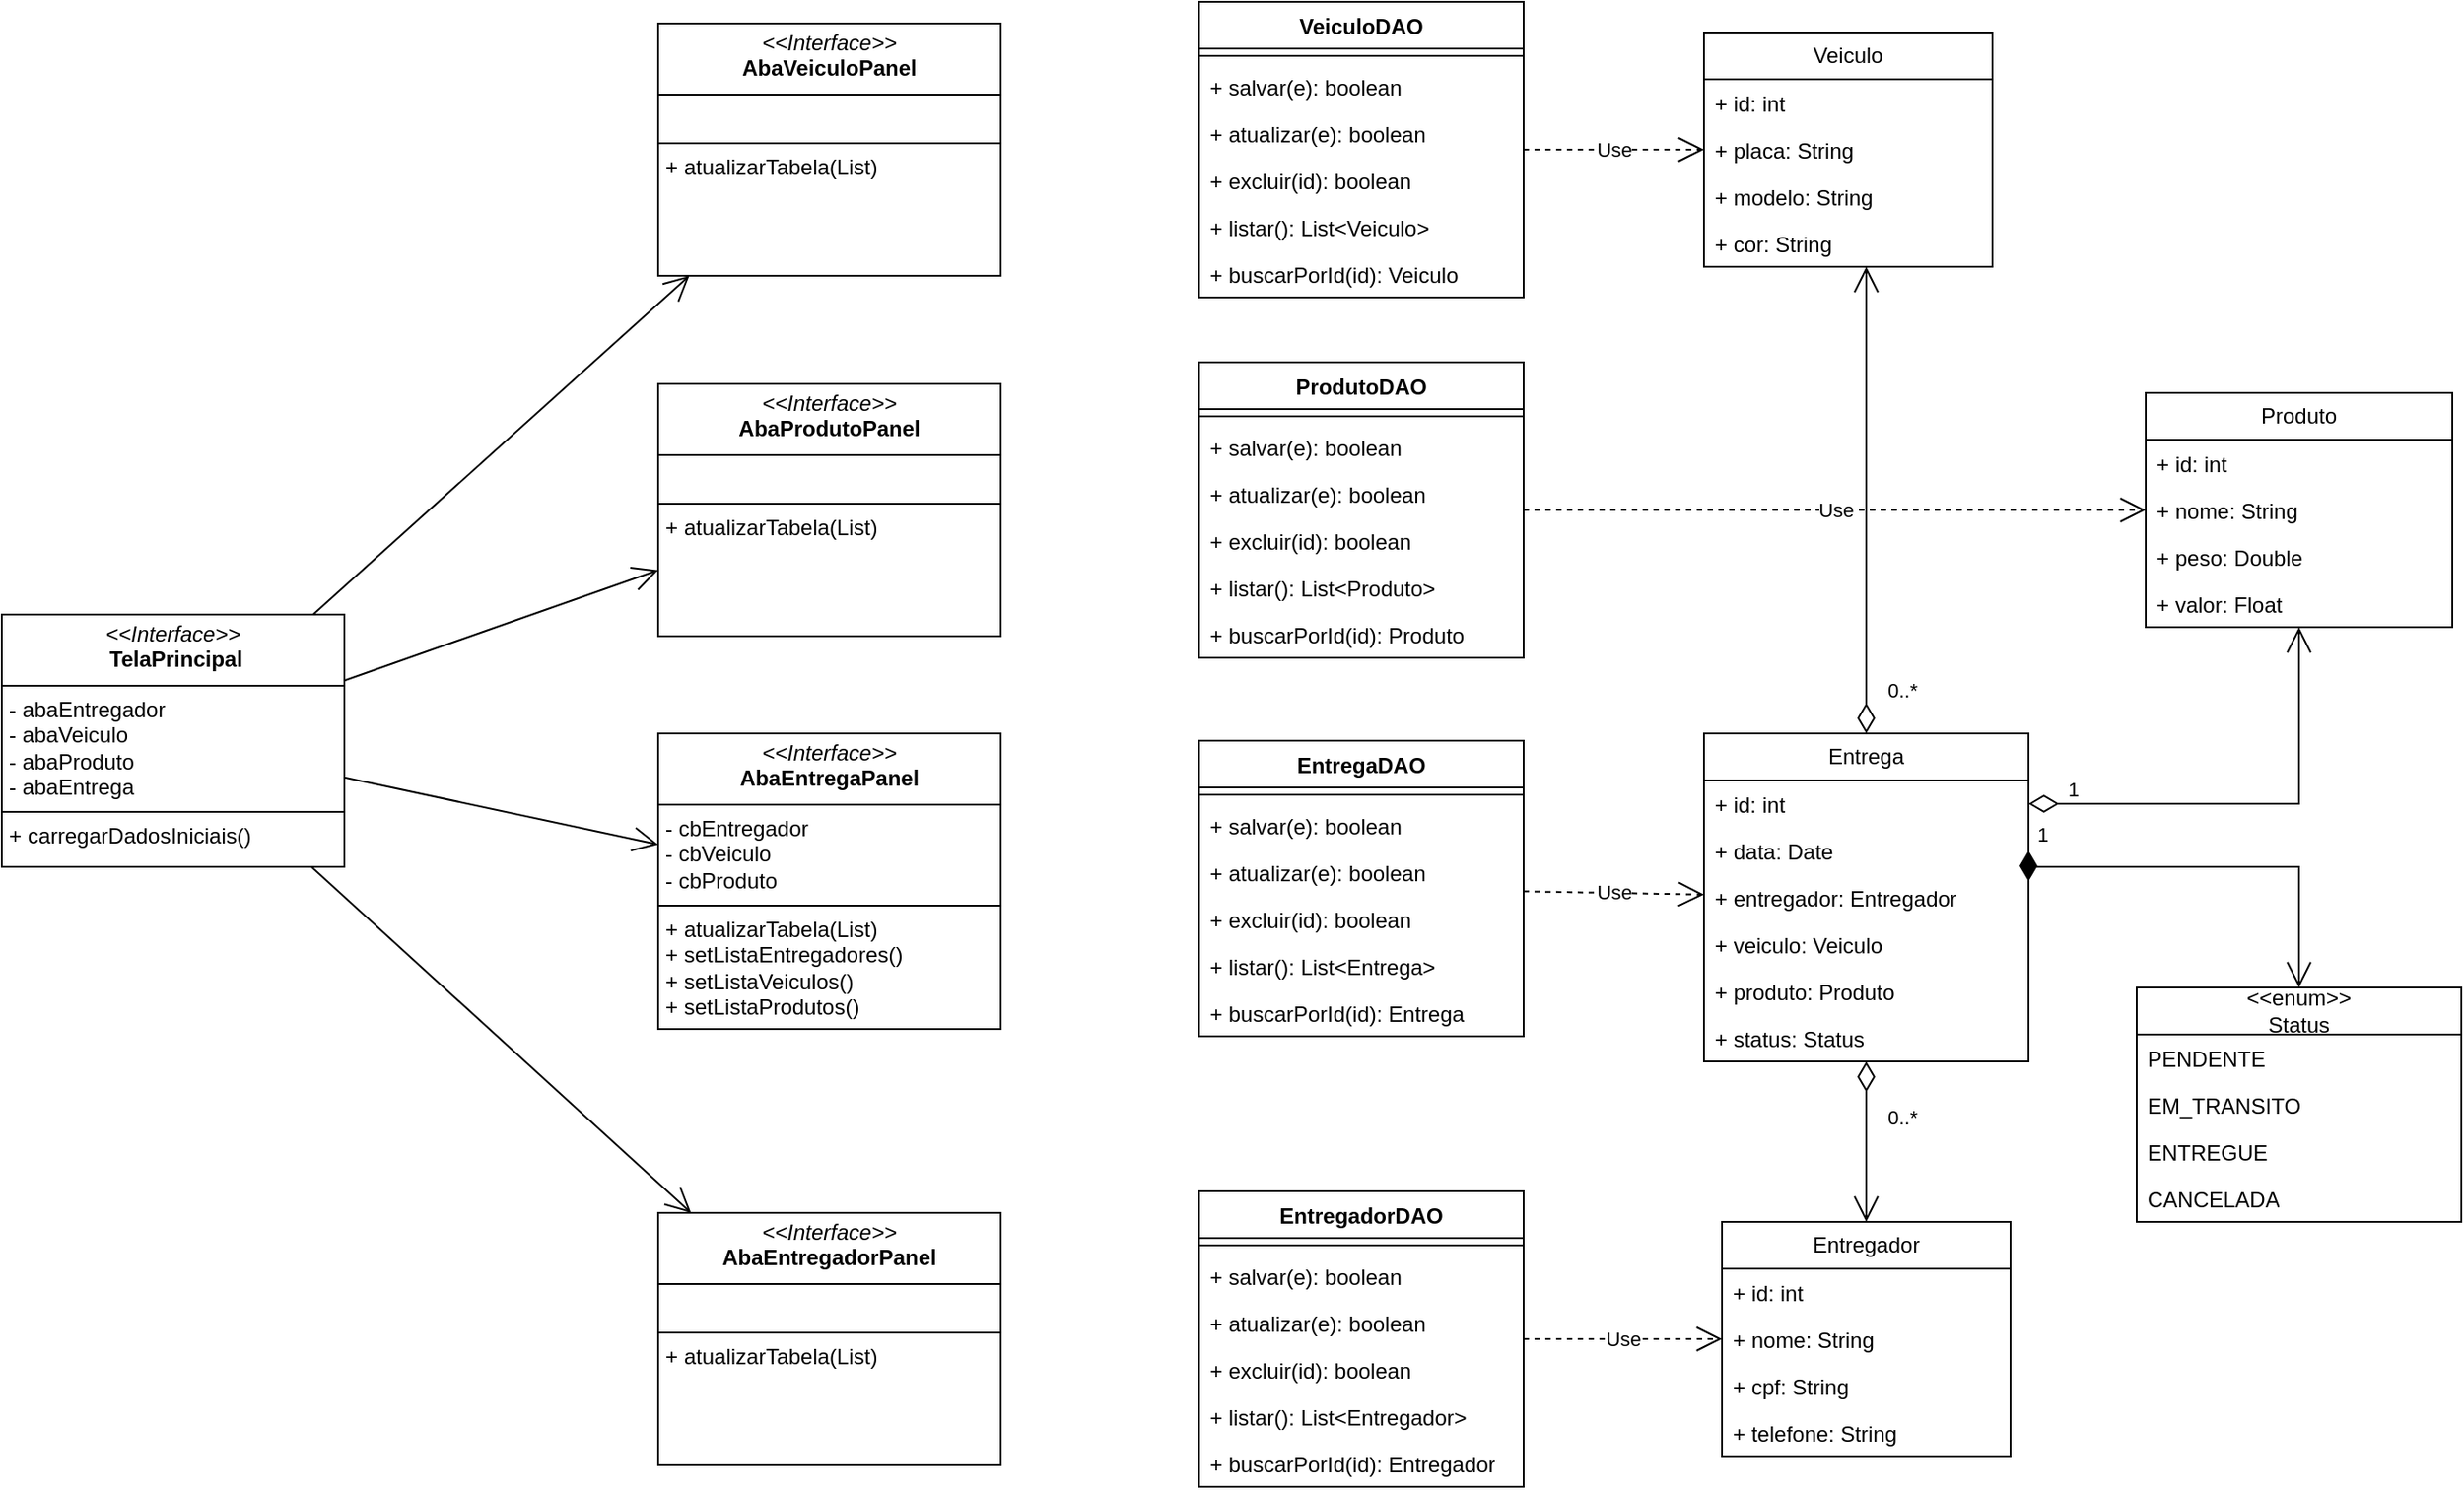 <mxfile scale="1" border="0" version="27.1.1">
  <diagram name="Página-1" id="ZHGlXteVDGAkK2xI5bTG">
    <mxGraphModel dx="2253" dy="777" grid="1" gridSize="10" guides="1" tooltips="1" connect="1" arrows="1" fold="1" page="1" pageScale="1" pageWidth="827" pageHeight="1169" math="0" shadow="0">
      <root>
        <mxCell id="0" />
        <mxCell id="1" parent="0" />
        <mxCell id="PW-5qr_v8eehe3kTVdoP-1" value="Entregador" style="swimlane;fontStyle=0;childLayout=stackLayout;horizontal=1;startSize=26;fillColor=none;horizontalStack=0;resizeParent=1;resizeParentMax=0;resizeLast=0;collapsible=1;marginBottom=0;whiteSpace=wrap;html=1;" parent="1" vertex="1">
          <mxGeometry x="350" y="797" width="160" height="130" as="geometry" />
        </mxCell>
        <mxCell id="PW-5qr_v8eehe3kTVdoP-2" value="&lt;div&gt;+ id: int&lt;/div&gt;" style="text;strokeColor=none;fillColor=none;align=left;verticalAlign=top;spacingLeft=4;spacingRight=4;overflow=hidden;rotatable=0;points=[[0,0.5],[1,0.5]];portConstraint=eastwest;whiteSpace=wrap;html=1;" parent="PW-5qr_v8eehe3kTVdoP-1" vertex="1">
          <mxGeometry y="26" width="160" height="26" as="geometry" />
        </mxCell>
        <mxCell id="PW-5qr_v8eehe3kTVdoP-3" value="&lt;div&gt;+ nome: String&amp;nbsp;&lt;/div&gt;" style="text;strokeColor=none;fillColor=none;align=left;verticalAlign=top;spacingLeft=4;spacingRight=4;overflow=hidden;rotatable=0;points=[[0,0.5],[1,0.5]];portConstraint=eastwest;whiteSpace=wrap;html=1;" parent="PW-5qr_v8eehe3kTVdoP-1" vertex="1">
          <mxGeometry y="52" width="160" height="26" as="geometry" />
        </mxCell>
        <mxCell id="PW-5qr_v8eehe3kTVdoP-4" value="&lt;div&gt;+ cpf: String&lt;/div&gt;" style="text;strokeColor=none;fillColor=none;align=left;verticalAlign=top;spacingLeft=4;spacingRight=4;overflow=hidden;rotatable=0;points=[[0,0.5],[1,0.5]];portConstraint=eastwest;whiteSpace=wrap;html=1;" parent="PW-5qr_v8eehe3kTVdoP-1" vertex="1">
          <mxGeometry y="78" width="160" height="26" as="geometry" />
        </mxCell>
        <mxCell id="PW-5qr_v8eehe3kTVdoP-6" value="+ telefone: String" style="text;strokeColor=none;fillColor=none;align=left;verticalAlign=top;spacingLeft=4;spacingRight=4;overflow=hidden;rotatable=0;points=[[0,0.5],[1,0.5]];portConstraint=eastwest;whiteSpace=wrap;html=1;" parent="PW-5qr_v8eehe3kTVdoP-1" vertex="1">
          <mxGeometry y="104" width="160" height="26" as="geometry" />
        </mxCell>
        <mxCell id="PW-5qr_v8eehe3kTVdoP-8" value="Veiculo" style="swimlane;fontStyle=0;childLayout=stackLayout;horizontal=1;startSize=26;fillColor=none;horizontalStack=0;resizeParent=1;resizeParentMax=0;resizeLast=0;collapsible=1;marginBottom=0;whiteSpace=wrap;html=1;" parent="1" vertex="1">
          <mxGeometry x="340" y="137" width="160" height="130" as="geometry" />
        </mxCell>
        <mxCell id="PW-5qr_v8eehe3kTVdoP-9" value="+ id: int" style="text;strokeColor=none;fillColor=none;align=left;verticalAlign=top;spacingLeft=4;spacingRight=4;overflow=hidden;rotatable=0;points=[[0,0.5],[1,0.5]];portConstraint=eastwest;whiteSpace=wrap;html=1;" parent="PW-5qr_v8eehe3kTVdoP-8" vertex="1">
          <mxGeometry y="26" width="160" height="26" as="geometry" />
        </mxCell>
        <mxCell id="PW-5qr_v8eehe3kTVdoP-10" value="+ placa: String" style="text;strokeColor=none;fillColor=none;align=left;verticalAlign=top;spacingLeft=4;spacingRight=4;overflow=hidden;rotatable=0;points=[[0,0.5],[1,0.5]];portConstraint=eastwest;whiteSpace=wrap;html=1;" parent="PW-5qr_v8eehe3kTVdoP-8" vertex="1">
          <mxGeometry y="52" width="160" height="26" as="geometry" />
        </mxCell>
        <mxCell id="PW-5qr_v8eehe3kTVdoP-11" value="+ modelo: String" style="text;strokeColor=none;fillColor=none;align=left;verticalAlign=top;spacingLeft=4;spacingRight=4;overflow=hidden;rotatable=0;points=[[0,0.5],[1,0.5]];portConstraint=eastwest;whiteSpace=wrap;html=1;" parent="PW-5qr_v8eehe3kTVdoP-8" vertex="1">
          <mxGeometry y="78" width="160" height="26" as="geometry" />
        </mxCell>
        <mxCell id="PW-5qr_v8eehe3kTVdoP-12" value="+ cor: String" style="text;strokeColor=none;fillColor=none;align=left;verticalAlign=top;spacingLeft=4;spacingRight=4;overflow=hidden;rotatable=0;points=[[0,0.5],[1,0.5]];portConstraint=eastwest;whiteSpace=wrap;html=1;" parent="PW-5qr_v8eehe3kTVdoP-8" vertex="1">
          <mxGeometry y="104" width="160" height="26" as="geometry" />
        </mxCell>
        <mxCell id="PW-5qr_v8eehe3kTVdoP-13" value="Entrega" style="swimlane;fontStyle=0;childLayout=stackLayout;horizontal=1;startSize=26;fillColor=none;horizontalStack=0;resizeParent=1;resizeParentMax=0;resizeLast=0;collapsible=1;marginBottom=0;whiteSpace=wrap;html=1;" parent="1" vertex="1">
          <mxGeometry x="340" y="526" width="180" height="182" as="geometry" />
        </mxCell>
        <mxCell id="PW-5qr_v8eehe3kTVdoP-14" value="+ id: int" style="text;strokeColor=none;fillColor=none;align=left;verticalAlign=top;spacingLeft=4;spacingRight=4;overflow=hidden;rotatable=0;points=[[0,0.5],[1,0.5]];portConstraint=eastwest;whiteSpace=wrap;html=1;" parent="PW-5qr_v8eehe3kTVdoP-13" vertex="1">
          <mxGeometry y="26" width="180" height="26" as="geometry" />
        </mxCell>
        <mxCell id="PW-5qr_v8eehe3kTVdoP-15" value="+ data: Date" style="text;strokeColor=none;fillColor=none;align=left;verticalAlign=top;spacingLeft=4;spacingRight=4;overflow=hidden;rotatable=0;points=[[0,0.5],[1,0.5]];portConstraint=eastwest;whiteSpace=wrap;html=1;" parent="PW-5qr_v8eehe3kTVdoP-13" vertex="1">
          <mxGeometry y="52" width="180" height="26" as="geometry" />
        </mxCell>
        <mxCell id="PW-5qr_v8eehe3kTVdoP-16" value="+ entregador: Entregador" style="text;strokeColor=none;fillColor=none;align=left;verticalAlign=top;spacingLeft=4;spacingRight=4;overflow=hidden;rotatable=0;points=[[0,0.5],[1,0.5]];portConstraint=eastwest;whiteSpace=wrap;html=1;" parent="PW-5qr_v8eehe3kTVdoP-13" vertex="1">
          <mxGeometry y="78" width="180" height="26" as="geometry" />
        </mxCell>
        <mxCell id="PW-5qr_v8eehe3kTVdoP-18" value="+ veiculo: Veiculo" style="text;strokeColor=none;fillColor=none;align=left;verticalAlign=top;spacingLeft=4;spacingRight=4;overflow=hidden;rotatable=0;points=[[0,0.5],[1,0.5]];portConstraint=eastwest;whiteSpace=wrap;html=1;" parent="PW-5qr_v8eehe3kTVdoP-13" vertex="1">
          <mxGeometry y="104" width="180" height="26" as="geometry" />
        </mxCell>
        <mxCell id="n2OOmHLEhy4S9kMF6AJf-1" value="+ produto: Produto" style="text;strokeColor=none;fillColor=none;align=left;verticalAlign=top;spacingLeft=4;spacingRight=4;overflow=hidden;rotatable=0;points=[[0,0.5],[1,0.5]];portConstraint=eastwest;whiteSpace=wrap;html=1;" parent="PW-5qr_v8eehe3kTVdoP-13" vertex="1">
          <mxGeometry y="130" width="180" height="26" as="geometry" />
        </mxCell>
        <mxCell id="PW-5qr_v8eehe3kTVdoP-17" value="+ status: Status" style="text;strokeColor=none;fillColor=none;align=left;verticalAlign=top;spacingLeft=4;spacingRight=4;overflow=hidden;rotatable=0;points=[[0,0.5],[1,0.5]];portConstraint=eastwest;whiteSpace=wrap;html=1;" parent="PW-5qr_v8eehe3kTVdoP-13" vertex="1">
          <mxGeometry y="156" width="180" height="26" as="geometry" />
        </mxCell>
        <mxCell id="PW-5qr_v8eehe3kTVdoP-19" value="&lt;div&gt;&amp;lt;&amp;lt;enum&amp;gt;&amp;gt;&lt;/div&gt;Status" style="swimlane;fontStyle=0;childLayout=stackLayout;horizontal=1;startSize=26;fillColor=none;horizontalStack=0;resizeParent=1;resizeParentMax=0;resizeLast=0;collapsible=1;marginBottom=0;whiteSpace=wrap;html=1;" parent="1" vertex="1">
          <mxGeometry x="580" y="667" width="180" height="130" as="geometry" />
        </mxCell>
        <mxCell id="PW-5qr_v8eehe3kTVdoP-20" value="PENDENTE" style="text;strokeColor=none;fillColor=none;align=left;verticalAlign=top;spacingLeft=4;spacingRight=4;overflow=hidden;rotatable=0;points=[[0,0.5],[1,0.5]];portConstraint=eastwest;whiteSpace=wrap;html=1;" parent="PW-5qr_v8eehe3kTVdoP-19" vertex="1">
          <mxGeometry y="26" width="180" height="26" as="geometry" />
        </mxCell>
        <mxCell id="PW-5qr_v8eehe3kTVdoP-21" value="EM_TRANSITO" style="text;strokeColor=none;fillColor=none;align=left;verticalAlign=top;spacingLeft=4;spacingRight=4;overflow=hidden;rotatable=0;points=[[0,0.5],[1,0.5]];portConstraint=eastwest;whiteSpace=wrap;html=1;" parent="PW-5qr_v8eehe3kTVdoP-19" vertex="1">
          <mxGeometry y="52" width="180" height="26" as="geometry" />
        </mxCell>
        <mxCell id="PW-5qr_v8eehe3kTVdoP-22" value="ENTREGUE" style="text;strokeColor=none;fillColor=none;align=left;verticalAlign=top;spacingLeft=4;spacingRight=4;overflow=hidden;rotatable=0;points=[[0,0.5],[1,0.5]];portConstraint=eastwest;whiteSpace=wrap;html=1;" parent="PW-5qr_v8eehe3kTVdoP-19" vertex="1">
          <mxGeometry y="78" width="180" height="26" as="geometry" />
        </mxCell>
        <mxCell id="PW-5qr_v8eehe3kTVdoP-23" value="CANCELADA" style="text;strokeColor=none;fillColor=none;align=left;verticalAlign=top;spacingLeft=4;spacingRight=4;overflow=hidden;rotatable=0;points=[[0,0.5],[1,0.5]];portConstraint=eastwest;whiteSpace=wrap;html=1;" parent="PW-5qr_v8eehe3kTVdoP-19" vertex="1">
          <mxGeometry y="104" width="180" height="26" as="geometry" />
        </mxCell>
        <mxCell id="PW-5qr_v8eehe3kTVdoP-28" value="1" style="endArrow=open;html=1;endSize=12;startArrow=diamondThin;startSize=14;startFill=1;edgeStyle=orthogonalEdgeStyle;align=left;verticalAlign=bottom;rounded=0;entryX=0.5;entryY=0;entryDx=0;entryDy=0;exitX=1;exitY=0.5;exitDx=0;exitDy=0;" parent="1" source="PW-5qr_v8eehe3kTVdoP-15" target="PW-5qr_v8eehe3kTVdoP-19" edge="1">
          <mxGeometry x="-1" y="3" relative="1" as="geometry">
            <mxPoint x="640" y="620" as="sourcePoint" />
            <mxPoint x="620" y="681" as="targetPoint" />
            <mxPoint as="offset" />
            <Array as="points">
              <mxPoint x="520" y="600" />
              <mxPoint x="670" y="600" />
            </Array>
          </mxGeometry>
        </mxCell>
        <mxCell id="PW-5qr_v8eehe3kTVdoP-29" value="0..*" style="endArrow=open;html=1;endSize=12;startArrow=diamondThin;startSize=14;startFill=0;edgeStyle=orthogonalEdgeStyle;align=left;verticalAlign=bottom;rounded=0;" parent="1" source="PW-5qr_v8eehe3kTVdoP-13" target="PW-5qr_v8eehe3kTVdoP-1" edge="1">
          <mxGeometry x="-0.111" y="10" relative="1" as="geometry">
            <mxPoint x="684" y="810" as="sourcePoint" />
            <mxPoint x="520" y="901" as="targetPoint" />
            <Array as="points">
              <mxPoint x="430" y="570" />
              <mxPoint x="430" y="570" />
            </Array>
            <mxPoint as="offset" />
          </mxGeometry>
        </mxCell>
        <mxCell id="PW-5qr_v8eehe3kTVdoP-30" value="0..*" style="endArrow=open;html=1;endSize=12;startArrow=diamondThin;startSize=14;startFill=0;edgeStyle=orthogonalEdgeStyle;align=left;verticalAlign=bottom;rounded=0;exitX=0.5;exitY=0;exitDx=0;exitDy=0;" parent="1" source="PW-5qr_v8eehe3kTVdoP-13" target="PW-5qr_v8eehe3kTVdoP-8" edge="1">
          <mxGeometry x="-0.883" y="-10" relative="1" as="geometry">
            <mxPoint x="826" y="797" as="sourcePoint" />
            <mxPoint x="622" y="690" as="targetPoint" />
            <Array as="points">
              <mxPoint x="430" y="390" />
              <mxPoint x="430" y="390" />
            </Array>
            <mxPoint as="offset" />
          </mxGeometry>
        </mxCell>
        <mxCell id="4L4zqRvJI2gjCywMergf-24" value="EntregadorDAO" style="swimlane;fontStyle=1;align=center;verticalAlign=top;childLayout=stackLayout;horizontal=1;startSize=26;horizontalStack=0;resizeParent=1;resizeParentMax=0;resizeLast=0;collapsible=1;marginBottom=0;whiteSpace=wrap;html=1;" parent="1" vertex="1">
          <mxGeometry x="60" y="780" width="180" height="164" as="geometry" />
        </mxCell>
        <mxCell id="4L4zqRvJI2gjCywMergf-26" value="" style="line;strokeWidth=1;fillColor=none;align=left;verticalAlign=middle;spacingTop=-1;spacingLeft=3;spacingRight=3;rotatable=0;labelPosition=right;points=[];portConstraint=eastwest;strokeColor=inherit;" parent="4L4zqRvJI2gjCywMergf-24" vertex="1">
          <mxGeometry y="26" width="180" height="8" as="geometry" />
        </mxCell>
        <mxCell id="4L4zqRvJI2gjCywMergf-27" value="+ salvar(e): boolean" style="text;strokeColor=none;fillColor=none;align=left;verticalAlign=top;spacingLeft=4;spacingRight=4;overflow=hidden;rotatable=0;points=[[0,0.5],[1,0.5]];portConstraint=eastwest;whiteSpace=wrap;html=1;" parent="4L4zqRvJI2gjCywMergf-24" vertex="1">
          <mxGeometry y="34" width="180" height="26" as="geometry" />
        </mxCell>
        <mxCell id="4L4zqRvJI2gjCywMergf-29" value="+ atualizar(e): boolean" style="text;strokeColor=none;fillColor=none;align=left;verticalAlign=top;spacingLeft=4;spacingRight=4;overflow=hidden;rotatable=0;points=[[0,0.5],[1,0.5]];portConstraint=eastwest;whiteSpace=wrap;html=1;" parent="4L4zqRvJI2gjCywMergf-24" vertex="1">
          <mxGeometry y="60" width="180" height="26" as="geometry" />
        </mxCell>
        <mxCell id="4L4zqRvJI2gjCywMergf-28" value="+ excluir(id): boolean" style="text;strokeColor=none;fillColor=none;align=left;verticalAlign=top;spacingLeft=4;spacingRight=4;overflow=hidden;rotatable=0;points=[[0,0.5],[1,0.5]];portConstraint=eastwest;whiteSpace=wrap;html=1;" parent="4L4zqRvJI2gjCywMergf-24" vertex="1">
          <mxGeometry y="86" width="180" height="26" as="geometry" />
        </mxCell>
        <mxCell id="4L4zqRvJI2gjCywMergf-30" value="+ listar():&amp;nbsp;List&amp;lt;Entregador&amp;gt;" style="text;strokeColor=none;fillColor=none;align=left;verticalAlign=top;spacingLeft=4;spacingRight=4;overflow=hidden;rotatable=0;points=[[0,0.5],[1,0.5]];portConstraint=eastwest;whiteSpace=wrap;html=1;" parent="4L4zqRvJI2gjCywMergf-24" vertex="1">
          <mxGeometry y="112" width="180" height="26" as="geometry" />
        </mxCell>
        <mxCell id="4L4zqRvJI2gjCywMergf-31" value="+&amp;nbsp;buscarPorId(id): Entregador" style="text;strokeColor=none;fillColor=none;align=left;verticalAlign=top;spacingLeft=4;spacingRight=4;overflow=hidden;rotatable=0;points=[[0,0.5],[1,0.5]];portConstraint=eastwest;whiteSpace=wrap;html=1;" parent="4L4zqRvJI2gjCywMergf-24" vertex="1">
          <mxGeometry y="138" width="180" height="26" as="geometry" />
        </mxCell>
        <mxCell id="4L4zqRvJI2gjCywMergf-32" value="VeiculoDAO" style="swimlane;fontStyle=1;align=center;verticalAlign=top;childLayout=stackLayout;horizontal=1;startSize=26;horizontalStack=0;resizeParent=1;resizeParentMax=0;resizeLast=0;collapsible=1;marginBottom=0;whiteSpace=wrap;html=1;" parent="1" vertex="1">
          <mxGeometry x="60" y="120" width="180" height="164" as="geometry" />
        </mxCell>
        <mxCell id="4L4zqRvJI2gjCywMergf-33" value="" style="line;strokeWidth=1;fillColor=none;align=left;verticalAlign=middle;spacingTop=-1;spacingLeft=3;spacingRight=3;rotatable=0;labelPosition=right;points=[];portConstraint=eastwest;strokeColor=inherit;" parent="4L4zqRvJI2gjCywMergf-32" vertex="1">
          <mxGeometry y="26" width="180" height="8" as="geometry" />
        </mxCell>
        <mxCell id="4L4zqRvJI2gjCywMergf-34" value="+ salvar(e): boolean" style="text;strokeColor=none;fillColor=none;align=left;verticalAlign=top;spacingLeft=4;spacingRight=4;overflow=hidden;rotatable=0;points=[[0,0.5],[1,0.5]];portConstraint=eastwest;whiteSpace=wrap;html=1;" parent="4L4zqRvJI2gjCywMergf-32" vertex="1">
          <mxGeometry y="34" width="180" height="26" as="geometry" />
        </mxCell>
        <mxCell id="4L4zqRvJI2gjCywMergf-35" value="+ atualizar(e): boolean" style="text;strokeColor=none;fillColor=none;align=left;verticalAlign=top;spacingLeft=4;spacingRight=4;overflow=hidden;rotatable=0;points=[[0,0.5],[1,0.5]];portConstraint=eastwest;whiteSpace=wrap;html=1;" parent="4L4zqRvJI2gjCywMergf-32" vertex="1">
          <mxGeometry y="60" width="180" height="26" as="geometry" />
        </mxCell>
        <mxCell id="4L4zqRvJI2gjCywMergf-36" value="+ excluir(id): boolean" style="text;strokeColor=none;fillColor=none;align=left;verticalAlign=top;spacingLeft=4;spacingRight=4;overflow=hidden;rotatable=0;points=[[0,0.5],[1,0.5]];portConstraint=eastwest;whiteSpace=wrap;html=1;" parent="4L4zqRvJI2gjCywMergf-32" vertex="1">
          <mxGeometry y="86" width="180" height="26" as="geometry" />
        </mxCell>
        <mxCell id="4L4zqRvJI2gjCywMergf-37" value="+ listar():&amp;nbsp;List&amp;lt;Veiculo&amp;gt;" style="text;strokeColor=none;fillColor=none;align=left;verticalAlign=top;spacingLeft=4;spacingRight=4;overflow=hidden;rotatable=0;points=[[0,0.5],[1,0.5]];portConstraint=eastwest;whiteSpace=wrap;html=1;" parent="4L4zqRvJI2gjCywMergf-32" vertex="1">
          <mxGeometry y="112" width="180" height="26" as="geometry" />
        </mxCell>
        <mxCell id="4L4zqRvJI2gjCywMergf-38" value="+&amp;nbsp;buscarPorId(id): Veiculo" style="text;strokeColor=none;fillColor=none;align=left;verticalAlign=top;spacingLeft=4;spacingRight=4;overflow=hidden;rotatable=0;points=[[0,0.5],[1,0.5]];portConstraint=eastwest;whiteSpace=wrap;html=1;" parent="4L4zqRvJI2gjCywMergf-32" vertex="1">
          <mxGeometry y="138" width="180" height="26" as="geometry" />
        </mxCell>
        <mxCell id="4L4zqRvJI2gjCywMergf-39" value="EntregaDAO" style="swimlane;fontStyle=1;align=center;verticalAlign=top;childLayout=stackLayout;horizontal=1;startSize=26;horizontalStack=0;resizeParent=1;resizeParentMax=0;resizeLast=0;collapsible=1;marginBottom=0;whiteSpace=wrap;html=1;" parent="1" vertex="1">
          <mxGeometry x="60" y="530" width="180" height="164" as="geometry" />
        </mxCell>
        <mxCell id="4L4zqRvJI2gjCywMergf-40" value="" style="line;strokeWidth=1;fillColor=none;align=left;verticalAlign=middle;spacingTop=-1;spacingLeft=3;spacingRight=3;rotatable=0;labelPosition=right;points=[];portConstraint=eastwest;strokeColor=inherit;" parent="4L4zqRvJI2gjCywMergf-39" vertex="1">
          <mxGeometry y="26" width="180" height="8" as="geometry" />
        </mxCell>
        <mxCell id="4L4zqRvJI2gjCywMergf-41" value="+ salvar(e): boolean" style="text;strokeColor=none;fillColor=none;align=left;verticalAlign=top;spacingLeft=4;spacingRight=4;overflow=hidden;rotatable=0;points=[[0,0.5],[1,0.5]];portConstraint=eastwest;whiteSpace=wrap;html=1;" parent="4L4zqRvJI2gjCywMergf-39" vertex="1">
          <mxGeometry y="34" width="180" height="26" as="geometry" />
        </mxCell>
        <mxCell id="4L4zqRvJI2gjCywMergf-42" value="+ atualizar(e): boolean" style="text;strokeColor=none;fillColor=none;align=left;verticalAlign=top;spacingLeft=4;spacingRight=4;overflow=hidden;rotatable=0;points=[[0,0.5],[1,0.5]];portConstraint=eastwest;whiteSpace=wrap;html=1;" parent="4L4zqRvJI2gjCywMergf-39" vertex="1">
          <mxGeometry y="60" width="180" height="26" as="geometry" />
        </mxCell>
        <mxCell id="4L4zqRvJI2gjCywMergf-43" value="+ excluir(id): boolean" style="text;strokeColor=none;fillColor=none;align=left;verticalAlign=top;spacingLeft=4;spacingRight=4;overflow=hidden;rotatable=0;points=[[0,0.5],[1,0.5]];portConstraint=eastwest;whiteSpace=wrap;html=1;" parent="4L4zqRvJI2gjCywMergf-39" vertex="1">
          <mxGeometry y="86" width="180" height="26" as="geometry" />
        </mxCell>
        <mxCell id="4L4zqRvJI2gjCywMergf-44" value="+ listar():&amp;nbsp;List&amp;lt;Entrega&amp;gt;" style="text;strokeColor=none;fillColor=none;align=left;verticalAlign=top;spacingLeft=4;spacingRight=4;overflow=hidden;rotatable=0;points=[[0,0.5],[1,0.5]];portConstraint=eastwest;whiteSpace=wrap;html=1;" parent="4L4zqRvJI2gjCywMergf-39" vertex="1">
          <mxGeometry y="112" width="180" height="26" as="geometry" />
        </mxCell>
        <mxCell id="4L4zqRvJI2gjCywMergf-45" value="+&amp;nbsp;buscarPorId(id): Entrega" style="text;strokeColor=none;fillColor=none;align=left;verticalAlign=top;spacingLeft=4;spacingRight=4;overflow=hidden;rotatable=0;points=[[0,0.5],[1,0.5]];portConstraint=eastwest;whiteSpace=wrap;html=1;" parent="4L4zqRvJI2gjCywMergf-39" vertex="1">
          <mxGeometry y="138" width="180" height="26" as="geometry" />
        </mxCell>
        <mxCell id="8LWgRx0tLcyjYqLaXU0p-9" value="Use" style="endArrow=open;endSize=12;dashed=1;html=1;rounded=0;" parent="1" source="4L4zqRvJI2gjCywMergf-24" target="PW-5qr_v8eehe3kTVdoP-1" edge="1">
          <mxGeometry width="160" relative="1" as="geometry">
            <mxPoint x="150" y="550" as="sourcePoint" />
            <mxPoint x="310" y="550" as="targetPoint" />
          </mxGeometry>
        </mxCell>
        <mxCell id="8LWgRx0tLcyjYqLaXU0p-10" value="Use" style="endArrow=open;endSize=12;dashed=1;html=1;rounded=0;" parent="1" source="4L4zqRvJI2gjCywMergf-39" target="PW-5qr_v8eehe3kTVdoP-13" edge="1">
          <mxGeometry width="160" relative="1" as="geometry">
            <mxPoint x="150" y="550" as="sourcePoint" />
            <mxPoint x="310" y="550" as="targetPoint" />
          </mxGeometry>
        </mxCell>
        <mxCell id="8LWgRx0tLcyjYqLaXU0p-11" value="Use" style="endArrow=open;endSize=12;dashed=1;html=1;rounded=0;" parent="1" source="4L4zqRvJI2gjCywMergf-32" target="PW-5qr_v8eehe3kTVdoP-8" edge="1">
          <mxGeometry width="160" relative="1" as="geometry">
            <mxPoint x="150" y="550" as="sourcePoint" />
            <mxPoint x="310" y="550" as="targetPoint" />
          </mxGeometry>
        </mxCell>
        <mxCell id="yhzw9raTltnGAubq7B2Q-1" value="Produto" style="swimlane;fontStyle=0;childLayout=stackLayout;horizontal=1;startSize=26;fillColor=none;horizontalStack=0;resizeParent=1;resizeParentMax=0;resizeLast=0;collapsible=1;marginBottom=0;whiteSpace=wrap;html=1;" parent="1" vertex="1">
          <mxGeometry x="585" y="337" width="170" height="130" as="geometry" />
        </mxCell>
        <mxCell id="yhzw9raTltnGAubq7B2Q-2" value="+ id: int" style="text;strokeColor=none;fillColor=none;align=left;verticalAlign=top;spacingLeft=4;spacingRight=4;overflow=hidden;rotatable=0;points=[[0,0.5],[1,0.5]];portConstraint=eastwest;whiteSpace=wrap;html=1;" parent="yhzw9raTltnGAubq7B2Q-1" vertex="1">
          <mxGeometry y="26" width="170" height="26" as="geometry" />
        </mxCell>
        <mxCell id="yhzw9raTltnGAubq7B2Q-3" value="+ nome: String" style="text;strokeColor=none;fillColor=none;align=left;verticalAlign=top;spacingLeft=4;spacingRight=4;overflow=hidden;rotatable=0;points=[[0,0.5],[1,0.5]];portConstraint=eastwest;whiteSpace=wrap;html=1;" parent="yhzw9raTltnGAubq7B2Q-1" vertex="1">
          <mxGeometry y="52" width="170" height="26" as="geometry" />
        </mxCell>
        <mxCell id="yhzw9raTltnGAubq7B2Q-4" value="+ peso: Double" style="text;strokeColor=none;fillColor=none;align=left;verticalAlign=top;spacingLeft=4;spacingRight=4;overflow=hidden;rotatable=0;points=[[0,0.5],[1,0.5]];portConstraint=eastwest;whiteSpace=wrap;html=1;" parent="yhzw9raTltnGAubq7B2Q-1" vertex="1">
          <mxGeometry y="78" width="170" height="26" as="geometry" />
        </mxCell>
        <mxCell id="yhzw9raTltnGAubq7B2Q-6" value="+ valor: Float" style="text;strokeColor=none;fillColor=none;align=left;verticalAlign=top;spacingLeft=4;spacingRight=4;overflow=hidden;rotatable=0;points=[[0,0.5],[1,0.5]];portConstraint=eastwest;whiteSpace=wrap;html=1;" parent="yhzw9raTltnGAubq7B2Q-1" vertex="1">
          <mxGeometry y="104" width="170" height="26" as="geometry" />
        </mxCell>
        <mxCell id="yhzw9raTltnGAubq7B2Q-7" value="1" style="endArrow=open;html=1;endSize=12;startArrow=diamondThin;startSize=14;startFill=0;edgeStyle=orthogonalEdgeStyle;align=left;verticalAlign=bottom;rounded=0;exitX=1;exitY=0.5;exitDx=0;exitDy=0;" parent="1" source="PW-5qr_v8eehe3kTVdoP-14" target="yhzw9raTltnGAubq7B2Q-1" edge="1">
          <mxGeometry x="-0.841" y="-1" relative="1" as="geometry">
            <mxPoint x="570" y="450" as="sourcePoint" />
            <mxPoint x="730" y="450" as="targetPoint" />
            <mxPoint as="offset" />
          </mxGeometry>
        </mxCell>
        <mxCell id="JI9FeYMqahfj5H1lABUw-5" value="ProdutoDAO" style="swimlane;fontStyle=1;align=center;verticalAlign=top;childLayout=stackLayout;horizontal=1;startSize=26;horizontalStack=0;resizeParent=1;resizeParentMax=0;resizeLast=0;collapsible=1;marginBottom=0;whiteSpace=wrap;html=1;" parent="1" vertex="1">
          <mxGeometry x="60" y="320" width="180" height="164" as="geometry" />
        </mxCell>
        <mxCell id="JI9FeYMqahfj5H1lABUw-6" value="" style="line;strokeWidth=1;fillColor=none;align=left;verticalAlign=middle;spacingTop=-1;spacingLeft=3;spacingRight=3;rotatable=0;labelPosition=right;points=[];portConstraint=eastwest;strokeColor=inherit;" parent="JI9FeYMqahfj5H1lABUw-5" vertex="1">
          <mxGeometry y="26" width="180" height="8" as="geometry" />
        </mxCell>
        <mxCell id="JI9FeYMqahfj5H1lABUw-7" value="+ salvar(e): boolean" style="text;strokeColor=none;fillColor=none;align=left;verticalAlign=top;spacingLeft=4;spacingRight=4;overflow=hidden;rotatable=0;points=[[0,0.5],[1,0.5]];portConstraint=eastwest;whiteSpace=wrap;html=1;" parent="JI9FeYMqahfj5H1lABUw-5" vertex="1">
          <mxGeometry y="34" width="180" height="26" as="geometry" />
        </mxCell>
        <mxCell id="JI9FeYMqahfj5H1lABUw-8" value="+ atualizar(e): boolean" style="text;strokeColor=none;fillColor=none;align=left;verticalAlign=top;spacingLeft=4;spacingRight=4;overflow=hidden;rotatable=0;points=[[0,0.5],[1,0.5]];portConstraint=eastwest;whiteSpace=wrap;html=1;" parent="JI9FeYMqahfj5H1lABUw-5" vertex="1">
          <mxGeometry y="60" width="180" height="26" as="geometry" />
        </mxCell>
        <mxCell id="JI9FeYMqahfj5H1lABUw-9" value="+ excluir(id): boolean" style="text;strokeColor=none;fillColor=none;align=left;verticalAlign=top;spacingLeft=4;spacingRight=4;overflow=hidden;rotatable=0;points=[[0,0.5],[1,0.5]];portConstraint=eastwest;whiteSpace=wrap;html=1;" parent="JI9FeYMqahfj5H1lABUw-5" vertex="1">
          <mxGeometry y="86" width="180" height="26" as="geometry" />
        </mxCell>
        <mxCell id="JI9FeYMqahfj5H1lABUw-10" value="+ listar():&amp;nbsp;List&amp;lt;Produto&amp;gt;" style="text;strokeColor=none;fillColor=none;align=left;verticalAlign=top;spacingLeft=4;spacingRight=4;overflow=hidden;rotatable=0;points=[[0,0.5],[1,0.5]];portConstraint=eastwest;whiteSpace=wrap;html=1;" parent="JI9FeYMqahfj5H1lABUw-5" vertex="1">
          <mxGeometry y="112" width="180" height="26" as="geometry" />
        </mxCell>
        <mxCell id="JI9FeYMqahfj5H1lABUw-11" value="+&amp;nbsp;buscarPorId(id): Produto" style="text;strokeColor=none;fillColor=none;align=left;verticalAlign=top;spacingLeft=4;spacingRight=4;overflow=hidden;rotatable=0;points=[[0,0.5],[1,0.5]];portConstraint=eastwest;whiteSpace=wrap;html=1;" parent="JI9FeYMqahfj5H1lABUw-5" vertex="1">
          <mxGeometry y="138" width="180" height="26" as="geometry" />
        </mxCell>
        <mxCell id="JI9FeYMqahfj5H1lABUw-12" value="Use" style="endArrow=open;endSize=12;dashed=1;html=1;rounded=0;" parent="1" source="JI9FeYMqahfj5H1lABUw-5" target="yhzw9raTltnGAubq7B2Q-1" edge="1">
          <mxGeometry width="160" relative="1" as="geometry">
            <mxPoint x="210" y="410" as="sourcePoint" />
            <mxPoint x="370" y="410" as="targetPoint" />
          </mxGeometry>
        </mxCell>
        <mxCell id="JI9FeYMqahfj5H1lABUw-13" value="&lt;p style=&quot;margin:0px;margin-top:4px;text-align:center;&quot;&gt;&lt;i&gt;&amp;lt;&amp;lt;Interface&amp;gt;&amp;gt;&lt;/i&gt;&lt;br&gt;&lt;b&gt;AbaEntregadorPanel&lt;/b&gt;&lt;/p&gt;&lt;hr size=&quot;1&quot; style=&quot;border-style:solid;&quot;&gt;&lt;p style=&quot;margin:0px;margin-left:4px;&quot;&gt;&lt;br&gt;&lt;/p&gt;&lt;hr size=&quot;1&quot; style=&quot;border-style:solid;&quot;&gt;&lt;p style=&quot;margin:0px;margin-left:4px;&quot;&gt;+ atualizarTabela(List)&lt;/p&gt;" style="verticalAlign=top;align=left;overflow=fill;html=1;whiteSpace=wrap;" parent="1" vertex="1">
          <mxGeometry x="-240" y="792" width="190" height="140" as="geometry" />
        </mxCell>
        <mxCell id="JI9FeYMqahfj5H1lABUw-14" value="&lt;p style=&quot;margin:0px;margin-top:4px;text-align:center;&quot;&gt;&lt;i&gt;&amp;lt;&amp;lt;Interface&amp;gt;&amp;gt;&lt;/i&gt;&lt;br&gt;&lt;b&gt;AbaProdutoPanel&lt;/b&gt;&lt;/p&gt;&lt;hr size=&quot;1&quot; style=&quot;border-style:solid;&quot;&gt;&lt;p style=&quot;margin:0px;margin-left:4px;&quot;&gt;&lt;br&gt;&lt;/p&gt;&lt;hr size=&quot;1&quot; style=&quot;border-style:solid;&quot;&gt;&lt;p style=&quot;margin:0px;margin-left:4px;&quot;&gt;+ atualizarTabela(List)&lt;/p&gt;" style="verticalAlign=top;align=left;overflow=fill;html=1;whiteSpace=wrap;" parent="1" vertex="1">
          <mxGeometry x="-240" y="332" width="190" height="140" as="geometry" />
        </mxCell>
        <mxCell id="JI9FeYMqahfj5H1lABUw-15" value="&lt;p style=&quot;margin:0px;margin-top:4px;text-align:center;&quot;&gt;&lt;i&gt;&amp;lt;&amp;lt;Interface&amp;gt;&amp;gt;&lt;/i&gt;&lt;br&gt;&lt;b&gt;AbaVeiculoPanel&lt;/b&gt;&lt;/p&gt;&lt;hr size=&quot;1&quot; style=&quot;border-style:solid;&quot;&gt;&lt;p style=&quot;margin:0px;margin-left:4px;&quot;&gt;&lt;br&gt;&lt;/p&gt;&lt;hr size=&quot;1&quot; style=&quot;border-style:solid;&quot;&gt;&lt;p style=&quot;margin:0px;margin-left:4px;&quot;&gt;+ atualizarTabela(List)&lt;/p&gt;" style="verticalAlign=top;align=left;overflow=fill;html=1;whiteSpace=wrap;" parent="1" vertex="1">
          <mxGeometry x="-240" y="132" width="190" height="140" as="geometry" />
        </mxCell>
        <mxCell id="JI9FeYMqahfj5H1lABUw-16" value="&lt;p style=&quot;margin:0px;margin-top:4px;text-align:center;&quot;&gt;&lt;i&gt;&amp;lt;&amp;lt;Interface&amp;gt;&amp;gt;&lt;/i&gt;&lt;br&gt;&lt;b&gt;AbaEntregaPanel&lt;/b&gt;&lt;/p&gt;&lt;hr size=&quot;1&quot; style=&quot;border-style:solid;&quot;&gt;&lt;p style=&quot;margin:0px;margin-left:4px;&quot;&gt;&lt;span style=&quot;background-color: transparent;&quot;&gt;- cbEntregador&lt;/span&gt;&lt;/p&gt;&lt;p style=&quot;margin:0px;margin-left:4px;&quot;&gt;- cbVeiculo&lt;/p&gt;&lt;p style=&quot;margin:0px;margin-left:4px;&quot;&gt;- cbProduto&lt;/p&gt;&lt;hr size=&quot;1&quot; style=&quot;border-style:solid;&quot;&gt;&lt;p style=&quot;margin:0px;margin-left:4px;&quot;&gt;+ atualizarTabela(List)&lt;br&gt;+ setListaEntregadores()&lt;/p&gt;&lt;p style=&quot;margin:0px;margin-left:4px;&quot;&gt;+ setListaVeiculos()&lt;/p&gt;&lt;p style=&quot;margin:0px;margin-left:4px;&quot;&gt;+ setListaProdutos()&lt;/p&gt;" style="verticalAlign=top;align=left;overflow=fill;html=1;whiteSpace=wrap;" parent="1" vertex="1">
          <mxGeometry x="-240" y="526" width="190" height="164" as="geometry" />
        </mxCell>
        <mxCell id="JI9FeYMqahfj5H1lABUw-17" value="&lt;p style=&quot;margin:0px;margin-top:4px;text-align:center;&quot;&gt;&lt;i&gt;&amp;lt;&amp;lt;Interface&amp;gt;&amp;gt;&lt;/i&gt;&lt;br&gt;&lt;b&gt;&amp;nbsp;TelaPrincipal&lt;/b&gt;&lt;/p&gt;&lt;hr size=&quot;1&quot; style=&quot;border-style:solid;&quot;&gt;&lt;p style=&quot;margin:0px;margin-left:4px;&quot;&gt;- abaEntregador&lt;br&gt;- abaVeiculo&lt;/p&gt;&lt;p style=&quot;margin:0px;margin-left:4px;&quot;&gt;- abaProduto&lt;/p&gt;&lt;p style=&quot;margin:0px;margin-left:4px;&quot;&gt;- abaEntrega&lt;/p&gt;&lt;hr size=&quot;1&quot; style=&quot;border-style:solid;&quot;&gt;&lt;p style=&quot;margin:0px;margin-left:4px;&quot;&gt;+ carregarDadosIniciais()&lt;/p&gt;" style="verticalAlign=top;align=left;overflow=fill;html=1;whiteSpace=wrap;" parent="1" vertex="1">
          <mxGeometry x="-604" y="460" width="190" height="140" as="geometry" />
        </mxCell>
        <mxCell id="JI9FeYMqahfj5H1lABUw-20" value="" style="endArrow=open;endFill=1;endSize=12;html=1;rounded=0;" parent="1" source="JI9FeYMqahfj5H1lABUw-17" target="JI9FeYMqahfj5H1lABUw-14" edge="1">
          <mxGeometry width="160" relative="1" as="geometry">
            <mxPoint x="-150" y="410" as="sourcePoint" />
            <mxPoint x="10" y="410" as="targetPoint" />
          </mxGeometry>
        </mxCell>
        <mxCell id="JI9FeYMqahfj5H1lABUw-21" value="" style="endArrow=open;endFill=1;endSize=12;html=1;rounded=0;" parent="1" source="JI9FeYMqahfj5H1lABUw-17" target="JI9FeYMqahfj5H1lABUw-15" edge="1">
          <mxGeometry width="160" relative="1" as="geometry">
            <mxPoint x="-360" y="616" as="sourcePoint" />
            <mxPoint x="-160" y="570" as="targetPoint" />
          </mxGeometry>
        </mxCell>
        <mxCell id="JI9FeYMqahfj5H1lABUw-22" value="" style="endArrow=open;endFill=1;endSize=12;html=1;rounded=0;" parent="1" source="JI9FeYMqahfj5H1lABUw-17" target="JI9FeYMqahfj5H1lABUw-13" edge="1">
          <mxGeometry width="160" relative="1" as="geometry">
            <mxPoint x="-420" y="818" as="sourcePoint" />
            <mxPoint x="-220" y="670" as="targetPoint" />
          </mxGeometry>
        </mxCell>
        <mxCell id="JI9FeYMqahfj5H1lABUw-23" value="" style="endArrow=open;endFill=1;endSize=12;html=1;rounded=0;" parent="1" source="JI9FeYMqahfj5H1lABUw-17" target="JI9FeYMqahfj5H1lABUw-16" edge="1">
          <mxGeometry width="160" relative="1" as="geometry">
            <mxPoint x="-410" y="748" as="sourcePoint" />
            <mxPoint x="-210" y="600" as="targetPoint" />
          </mxGeometry>
        </mxCell>
      </root>
    </mxGraphModel>
  </diagram>
</mxfile>
